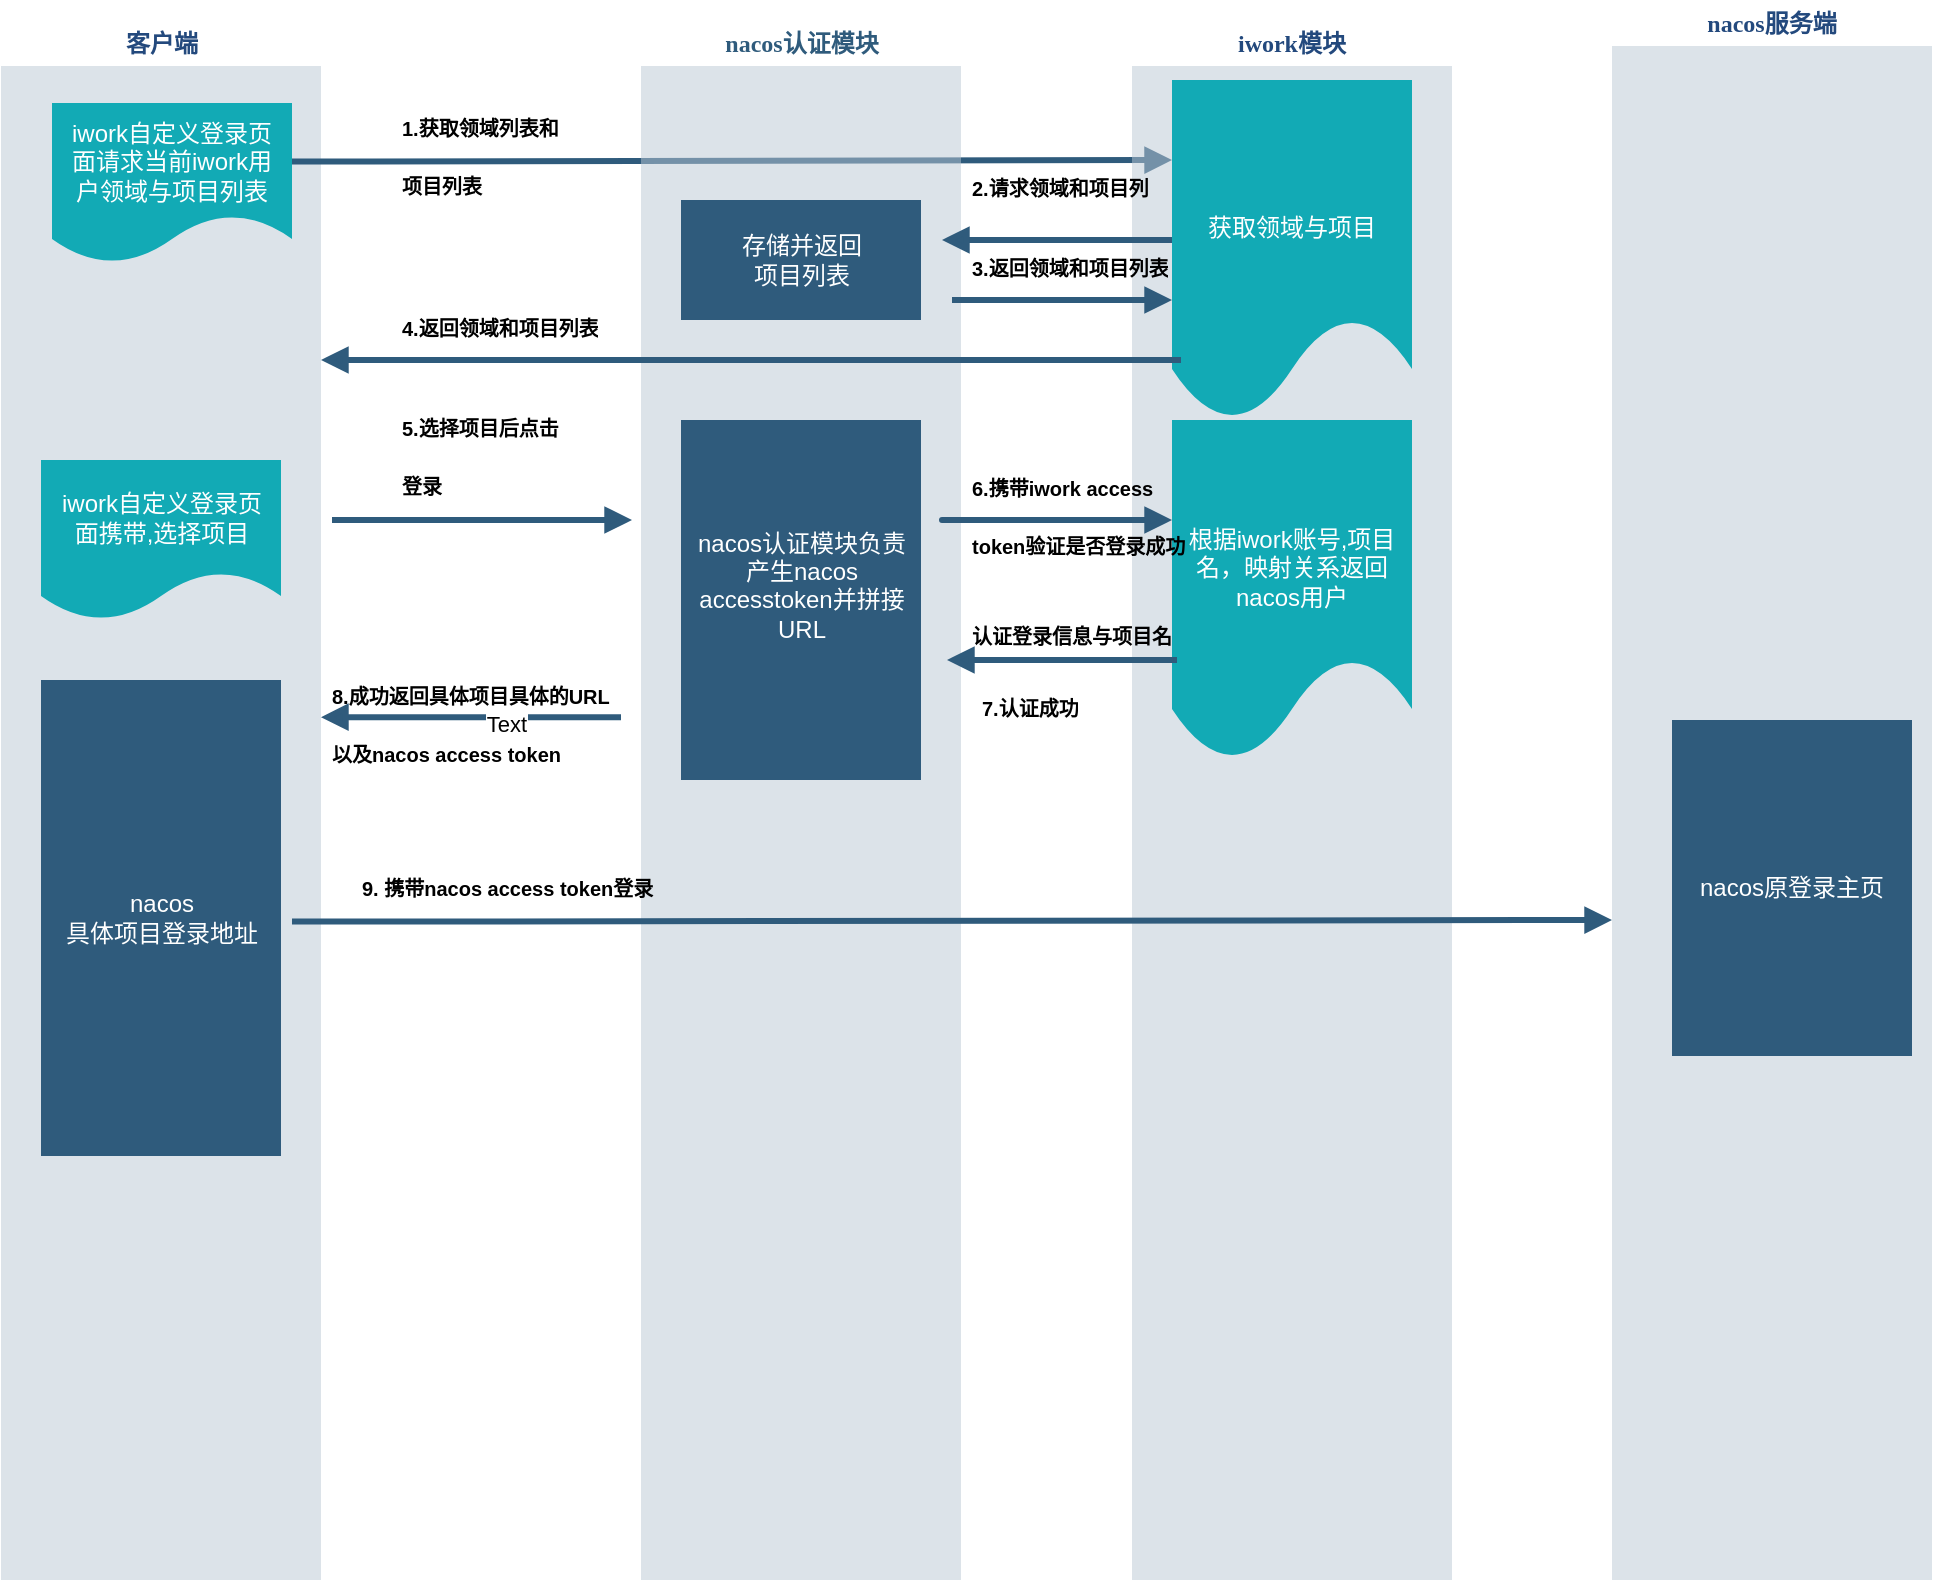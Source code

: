 <mxfile version="21.7.5" type="github">
  <diagram id="07fea595-8f29-1299-0266-81d95cde20df" name="Page-1">
    <mxGraphModel dx="1477" dy="626" grid="1" gridSize="10" guides="1" tooltips="1" connect="1" arrows="1" fold="1" page="1" pageScale="1" pageWidth="1169" pageHeight="827" background="#ffffff" math="0" shadow="0">
      <root>
        <mxCell id="0" />
        <mxCell id="1" parent="0" />
        <mxCell id="170" value="&lt;font color=&quot;#23497d&quot;&gt;客户端&lt;/font&gt;" style="swimlane;whiteSpace=wrap;fillColor=none;swimlaneFillColor=#BAC8D3;fontColor=#2F5B7C;fontFamily=Tahoma;html=1;strokeColor=none;opacity=50;" parent="1" vertex="1">
          <mxGeometry x="24.5" y="30" width="160" height="780" as="geometry">
            <mxRectangle x="20" y="20" width="80" height="23" as="alternateBounds" />
          </mxGeometry>
        </mxCell>
        <mxCell id="JCUp2-WsoM5vCHeJatl--247" value="iwork自定义登录页面请求当前iwork用户领域与项目列表" style="shape=document;whiteSpace=wrap;verticalAlign=middle;strokeColor=none;fillColor=#12aab5;shadow=0;fontColor=#FFFFFF;fontFamily=Helvetica;fontStyle=0;html=1;fontSize=12;spacing=6;spacingBottom=22;" parent="170" vertex="1">
          <mxGeometry x="25.5" y="41.5" width="120" height="80" as="geometry" />
        </mxCell>
        <mxCell id="171" value="nacos&lt;br&gt;具体项目登录地址" style="whiteSpace=wrap;shadow=0;fontColor=#FFFFFF;fontFamily=Helvetica;fontStyle=0;html=1;fontSize=12;plain-purple;strokeColor=none;fillColor=#2f5b7c;gradientColor=none;spacing=6;verticalAlign=middle;" parent="170" vertex="1">
          <mxGeometry x="20" y="330" width="120" height="238" as="geometry" />
        </mxCell>
        <mxCell id="JCUp2-WsoM5vCHeJatl--227" value="" style="edgeStyle=segmentEdgeStyle;strokeColor=#2F5B7C;strokeWidth=3;html=1;endArrow=block;endFill=1;" parent="170" edge="1">
          <mxGeometry x="140" y="148.5" width="100" height="100" as="geometry">
            <mxPoint x="145.5" y="70.77" as="sourcePoint" />
            <mxPoint x="585.5" y="70" as="targetPoint" />
            <Array as="points">
              <mxPoint x="176" y="71" />
            </Array>
          </mxGeometry>
        </mxCell>
        <mxCell id="tvP8M2Ja1qccQZ0zuq23-216" value="iwork自定义登录页面携带,选择项目" style="shape=document;whiteSpace=wrap;verticalAlign=middle;strokeColor=none;fillColor=#12aab5;shadow=0;fontColor=#FFFFFF;fontFamily=Helvetica;fontStyle=0;html=1;fontSize=12;spacing=6;spacingBottom=22;" vertex="1" parent="170">
          <mxGeometry x="20" y="220" width="120" height="80" as="geometry" />
        </mxCell>
        <mxCell id="187" value="nacos认证模块" style="swimlane;whiteSpace=wrap;fillColor=none;swimlaneFillColor=#BAC8D3;fontColor=#2F5B7C;fontFamily=Tahoma;html=1;strokeColor=none;opacity=50;" parent="1" vertex="1">
          <mxGeometry x="344.5" y="30" width="160" height="780" as="geometry">
            <mxRectangle x="20" y="20" width="80" height="23" as="alternateBounds" />
          </mxGeometry>
        </mxCell>
        <mxCell id="184" value="存储并返回&lt;br&gt;项目列表" style="whiteSpace=wrap;shadow=0;fontColor=#FFFFFF;fontFamily=Helvetica;fontStyle=0;html=1;fontSize=12;plain-purple;strokeColor=none;fillColor=#2f5b7c;gradientColor=none;spacing=6;verticalAlign=middle;" parent="187" vertex="1">
          <mxGeometry x="20" y="90" width="120" height="60" as="geometry" />
        </mxCell>
        <mxCell id="tvP8M2Ja1qccQZ0zuq23-207" value="nacos认证模块负责产生nacos accesstoken并拼接URL&lt;br&gt;&amp;nbsp;" style="whiteSpace=wrap;shadow=0;fontColor=#FFFFFF;fontFamily=Helvetica;fontStyle=0;html=1;fontSize=12;plain-purple;strokeColor=none;fillColor=#2f5b7c;gradientColor=none;spacing=6;verticalAlign=middle;" vertex="1" parent="187">
          <mxGeometry x="20" y="200" width="120" height="180" as="geometry" />
        </mxCell>
        <mxCell id="JCUp2-WsoM5vCHeJatl--220" value="&lt;font color=&quot;#23497d&quot;&gt;iwork模块&lt;/font&gt;" style="swimlane;whiteSpace=wrap;fillColor=none;swimlaneFillColor=#BAC8D3;fontColor=#2F5B7C;fontFamily=Tahoma;html=1;strokeColor=none;opacity=50;" parent="1" vertex="1">
          <mxGeometry x="590" y="30" width="160" height="780" as="geometry">
            <mxRectangle x="20" y="20" width="80" height="23" as="alternateBounds" />
          </mxGeometry>
        </mxCell>
        <mxCell id="JCUp2-WsoM5vCHeJatl--222" value="获取领域与项目" style="shape=document;whiteSpace=wrap;verticalAlign=middle;strokeColor=none;fillColor=#12aab5;shadow=0;fontColor=#FFFFFF;fontFamily=Helvetica;fontStyle=0;html=1;fontSize=12;spacing=6;spacingBottom=22;" parent="JCUp2-WsoM5vCHeJatl--220" vertex="1">
          <mxGeometry x="20" y="30" width="120" height="170" as="geometry" />
        </mxCell>
        <mxCell id="tvP8M2Ja1qccQZ0zuq23-218" value="根据iwork账号,项目名，映射关系返回nacos用户" style="shape=document;whiteSpace=wrap;verticalAlign=middle;strokeColor=none;fillColor=#12aab5;shadow=0;fontColor=#FFFFFF;fontFamily=Helvetica;fontStyle=0;html=1;fontSize=12;spacing=6;spacingBottom=22;" vertex="1" parent="JCUp2-WsoM5vCHeJatl--220">
          <mxGeometry x="20" y="200" width="120" height="170" as="geometry" />
        </mxCell>
        <mxCell id="204" value="" style="edgeStyle=segmentEdgeStyle;strokeColor=#2F5B7C;strokeWidth=3;html=1;endArrow=block;endFill=1;" parent="1" edge="1">
          <mxGeometry x="164.5" y="178.5" width="100" height="100" as="geometry">
            <mxPoint x="610" y="140" as="sourcePoint" />
            <mxPoint x="495" y="140" as="targetPoint" />
            <Array as="points" />
          </mxGeometry>
        </mxCell>
        <mxCell id="JCUp2-WsoM5vCHeJatl--235" value="&lt;font color=&quot;#23497d&quot;&gt;nacos服务端&lt;/font&gt;" style="swimlane;whiteSpace=wrap;fillColor=none;swimlaneFillColor=#BAC8D3;fontColor=#2F5B7C;fontFamily=Tahoma;html=1;strokeColor=none;opacity=50;" parent="1" vertex="1">
          <mxGeometry x="830" y="20" width="160" height="790" as="geometry">
            <mxRectangle x="20" y="20" width="80" height="23" as="alternateBounds" />
          </mxGeometry>
        </mxCell>
        <mxCell id="JCUp2-WsoM5vCHeJatl--251" value="nacos原登录主页&lt;br&gt;" style="whiteSpace=wrap;shadow=0;fontColor=#FFFFFF;fontFamily=Helvetica;fontStyle=0;html=1;fontSize=12;plain-purple;strokeColor=none;fillColor=#2f5b7c;gradientColor=none;spacing=6;verticalAlign=middle;" parent="JCUp2-WsoM5vCHeJatl--235" vertex="1">
          <mxGeometry x="30" y="360" width="120" height="168" as="geometry" />
        </mxCell>
        <mxCell id="JCUp2-WsoM5vCHeJatl--242" value="&lt;h1&gt;&lt;font size=&quot;1&quot;&gt;1.获取领域列表和项目列表&lt;/font&gt;&lt;/h1&gt;" style="text;html=1;strokeColor=none;fillColor=none;spacing=5;spacingTop=-20;whiteSpace=wrap;overflow=hidden;rounded=0;" parent="1" vertex="1">
          <mxGeometry x="220" y="60" width="90" height="100" as="geometry" />
        </mxCell>
        <mxCell id="JCUp2-WsoM5vCHeJatl--243" value="&lt;h1&gt;&lt;font size=&quot;1&quot;&gt;7.认证成功&lt;/font&gt;&lt;/h1&gt;" style="text;html=1;strokeColor=none;fillColor=none;spacing=5;spacingTop=-20;whiteSpace=wrap;overflow=hidden;rounded=0;" parent="1" vertex="1">
          <mxGeometry x="510" y="350" width="80" height="100" as="geometry" />
        </mxCell>
        <mxCell id="tvP8M2Ja1qccQZ0zuq23-208" value="" style="edgeStyle=segmentEdgeStyle;strokeColor=#2F5B7C;strokeWidth=3;html=1;endArrow=block;endFill=1;" edge="1" parent="1">
          <mxGeometry x="140" y="148.5" width="100" height="100" as="geometry">
            <mxPoint x="500" y="170" as="sourcePoint" />
            <mxPoint x="610" y="170" as="targetPoint" />
            <Array as="points">
              <mxPoint x="500" y="170" />
            </Array>
          </mxGeometry>
        </mxCell>
        <mxCell id="JCUp2-WsoM5vCHeJatl--245" value="&lt;h1&gt;&lt;font size=&quot;1&quot;&gt;9. 携带nacos access token登录&lt;/font&gt;&lt;/h1&gt;" style="text;html=1;strokeColor=none;fillColor=none;spacing=5;spacingTop=-20;whiteSpace=wrap;overflow=hidden;rounded=0;" parent="1" vertex="1">
          <mxGeometry x="200" y="440" width="370" height="100" as="geometry" />
        </mxCell>
        <mxCell id="tvP8M2Ja1qccQZ0zuq23-210" value="&lt;h1&gt;&lt;font size=&quot;1&quot;&gt;2.请求领域和项目列表&lt;/font&gt;&lt;/h1&gt;" style="text;html=1;strokeColor=none;fillColor=none;spacing=5;spacingTop=-20;whiteSpace=wrap;overflow=hidden;rounded=0;" vertex="1" parent="1">
          <mxGeometry x="504.5" y="90" width="105.5" height="40" as="geometry" />
        </mxCell>
        <mxCell id="tvP8M2Ja1qccQZ0zuq23-211" value="&lt;h1&gt;&lt;font size=&quot;1&quot;&gt;3.返回领域和项目列表&lt;/font&gt;&lt;/h1&gt;" style="text;html=1;strokeColor=none;fillColor=none;spacing=5;spacingTop=-20;whiteSpace=wrap;overflow=hidden;rounded=0;" vertex="1" parent="1">
          <mxGeometry x="504.5" y="130" width="110" height="40" as="geometry" />
        </mxCell>
        <mxCell id="JCUp2-WsoM5vCHeJatl--234" value="&lt;h1&gt;&lt;font size=&quot;1&quot;&gt;6.携带iwork access token验证是否登录成功&lt;/font&gt;&lt;/h1&gt;&lt;h1&gt;&lt;font size=&quot;1&quot;&gt;认证登录信息与项目名&lt;/font&gt;&lt;/h1&gt;" style="text;html=1;strokeColor=none;fillColor=none;spacing=5;spacingTop=-20;whiteSpace=wrap;overflow=hidden;rounded=0;" parent="1" vertex="1">
          <mxGeometry x="504.5" y="240" width="127.75" height="120" as="geometry" />
        </mxCell>
        <mxCell id="tvP8M2Ja1qccQZ0zuq23-214" value="" style="edgeStyle=segmentEdgeStyle;strokeColor=#2F5B7C;strokeWidth=3;html=1;endArrow=block;endFill=1;" edge="1" parent="1">
          <mxGeometry x="164.5" y="178.5" width="100" height="100" as="geometry">
            <mxPoint x="614.5" y="200" as="sourcePoint" />
            <mxPoint x="184.5" y="200" as="targetPoint" />
            <Array as="points" />
          </mxGeometry>
        </mxCell>
        <mxCell id="tvP8M2Ja1qccQZ0zuq23-215" value="&lt;h1&gt;&lt;font size=&quot;1&quot;&gt;4.返回领域和项目列表&lt;/font&gt;&lt;/h1&gt;" style="text;html=1;strokeColor=none;fillColor=none;spacing=5;spacingTop=-20;whiteSpace=wrap;overflow=hidden;rounded=0;" vertex="1" parent="1">
          <mxGeometry x="220" y="160" width="110" height="40" as="geometry" />
        </mxCell>
        <mxCell id="tvP8M2Ja1qccQZ0zuq23-219" value="" style="edgeStyle=segmentEdgeStyle;strokeColor=#2F5B7C;strokeWidth=3;html=1;endArrow=block;endFill=1;" edge="1" parent="1">
          <mxGeometry x="164.5" y="178.5" width="100" height="100" as="geometry">
            <mxPoint x="612.5" y="350" as="sourcePoint" />
            <mxPoint x="497.5" y="350" as="targetPoint" />
            <Array as="points" />
          </mxGeometry>
        </mxCell>
        <mxCell id="tvP8M2Ja1qccQZ0zuq23-223" value="" style="edgeStyle=segmentEdgeStyle;strokeColor=#2F5B7C;strokeWidth=3;html=1;endArrow=block;endFill=1;" edge="1" parent="1">
          <mxGeometry x="140" y="148.5" width="100" height="100" as="geometry">
            <mxPoint x="170" y="480.77" as="sourcePoint" />
            <mxPoint x="830" y="480" as="targetPoint" />
            <Array as="points">
              <mxPoint x="200.5" y="481" />
            </Array>
          </mxGeometry>
        </mxCell>
        <mxCell id="tvP8M2Ja1qccQZ0zuq23-228" value="" style="edgeStyle=segmentEdgeStyle;strokeColor=#2F5B7C;strokeWidth=3;html=1;endArrow=block;endFill=1;" edge="1" parent="1">
          <mxGeometry x="140" y="148.5" width="100" height="100" as="geometry">
            <mxPoint x="190" y="280" as="sourcePoint" />
            <mxPoint x="340" y="280" as="targetPoint" />
            <Array as="points">
              <mxPoint x="190" y="280" />
            </Array>
          </mxGeometry>
        </mxCell>
        <mxCell id="tvP8M2Ja1qccQZ0zuq23-231" value="" style="edgeStyle=segmentEdgeStyle;strokeColor=#2F5B7C;strokeWidth=3;html=1;endArrow=block;endFill=1;" edge="1" parent="1" source="JCUp2-WsoM5vCHeJatl--244">
          <mxGeometry x="164.5" y="178.5" width="100" height="100" as="geometry">
            <mxPoint x="330" y="380" as="sourcePoint" />
            <mxPoint x="184.5" y="380" as="targetPoint" />
            <Array as="points" />
          </mxGeometry>
        </mxCell>
        <mxCell id="tvP8M2Ja1qccQZ0zuq23-232" value="" style="edgeStyle=segmentEdgeStyle;strokeColor=#2F5B7C;strokeWidth=3;html=1;endArrow=block;endFill=1;" edge="1" parent="1" target="JCUp2-WsoM5vCHeJatl--244">
          <mxGeometry x="164.5" y="178.5" width="100" height="100" as="geometry">
            <mxPoint x="330" y="380" as="sourcePoint" />
            <mxPoint x="184.5" y="380" as="targetPoint" />
            <Array as="points" />
          </mxGeometry>
        </mxCell>
        <mxCell id="JCUp2-WsoM5vCHeJatl--244" value="&lt;h1&gt;&lt;font size=&quot;1&quot;&gt;8.成功返回具体项目具体的URL以及nacos access token&lt;/font&gt;&lt;/h1&gt;" style="text;html=1;strokeColor=none;fillColor=none;spacing=5;spacingTop=-20;whiteSpace=wrap;overflow=hidden;rounded=0;" parent="1" vertex="1">
          <mxGeometry x="184.5" y="344" width="150" height="70" as="geometry" />
        </mxCell>
        <mxCell id="tvP8M2Ja1qccQZ0zuq23-233" value="" style="edgeStyle=segmentEdgeStyle;strokeColor=#2F5B7C;strokeWidth=3;html=1;endArrow=block;endFill=1;exitX=1;exitY=0;exitDx=0;exitDy=0;" edge="1" parent="1">
          <mxGeometry x="164.5" y="178.5" width="100" height="100" as="geometry">
            <mxPoint x="334.5" y="378.58" as="sourcePoint" />
            <mxPoint x="184.5" y="378.58" as="targetPoint" />
            <Array as="points" />
          </mxGeometry>
        </mxCell>
        <mxCell id="tvP8M2Ja1qccQZ0zuq23-235" value="Text" style="edgeLabel;html=1;align=center;verticalAlign=middle;resizable=0;points=[];" vertex="1" connectable="0" parent="tvP8M2Ja1qccQZ0zuq23-233">
          <mxGeometry relative="1" as="geometry">
            <mxPoint x="17" y="3" as="offset" />
          </mxGeometry>
        </mxCell>
        <mxCell id="tvP8M2Ja1qccQZ0zuq23-229" value="" style="edgeStyle=segmentEdgeStyle;strokeColor=#2F5B7C;strokeWidth=3;html=1;endArrow=block;endFill=1;" edge="1" parent="1">
          <mxGeometry x="140" y="148.5" width="100" height="100" as="geometry">
            <mxPoint x="520" y="280" as="sourcePoint" />
            <mxPoint x="610" y="280" as="targetPoint" />
            <Array as="points">
              <mxPoint x="490" y="280" />
            </Array>
          </mxGeometry>
        </mxCell>
        <mxCell id="tvP8M2Ja1qccQZ0zuq23-234" value="&lt;h1&gt;&lt;font size=&quot;1&quot;&gt;5.选择项目后点击登录&lt;/font&gt;&lt;/h1&gt;" style="text;html=1;strokeColor=none;fillColor=none;spacing=5;spacingTop=-20;whiteSpace=wrap;overflow=hidden;rounded=0;" vertex="1" parent="1">
          <mxGeometry x="220" y="210" width="90" height="100" as="geometry" />
        </mxCell>
      </root>
    </mxGraphModel>
  </diagram>
</mxfile>
